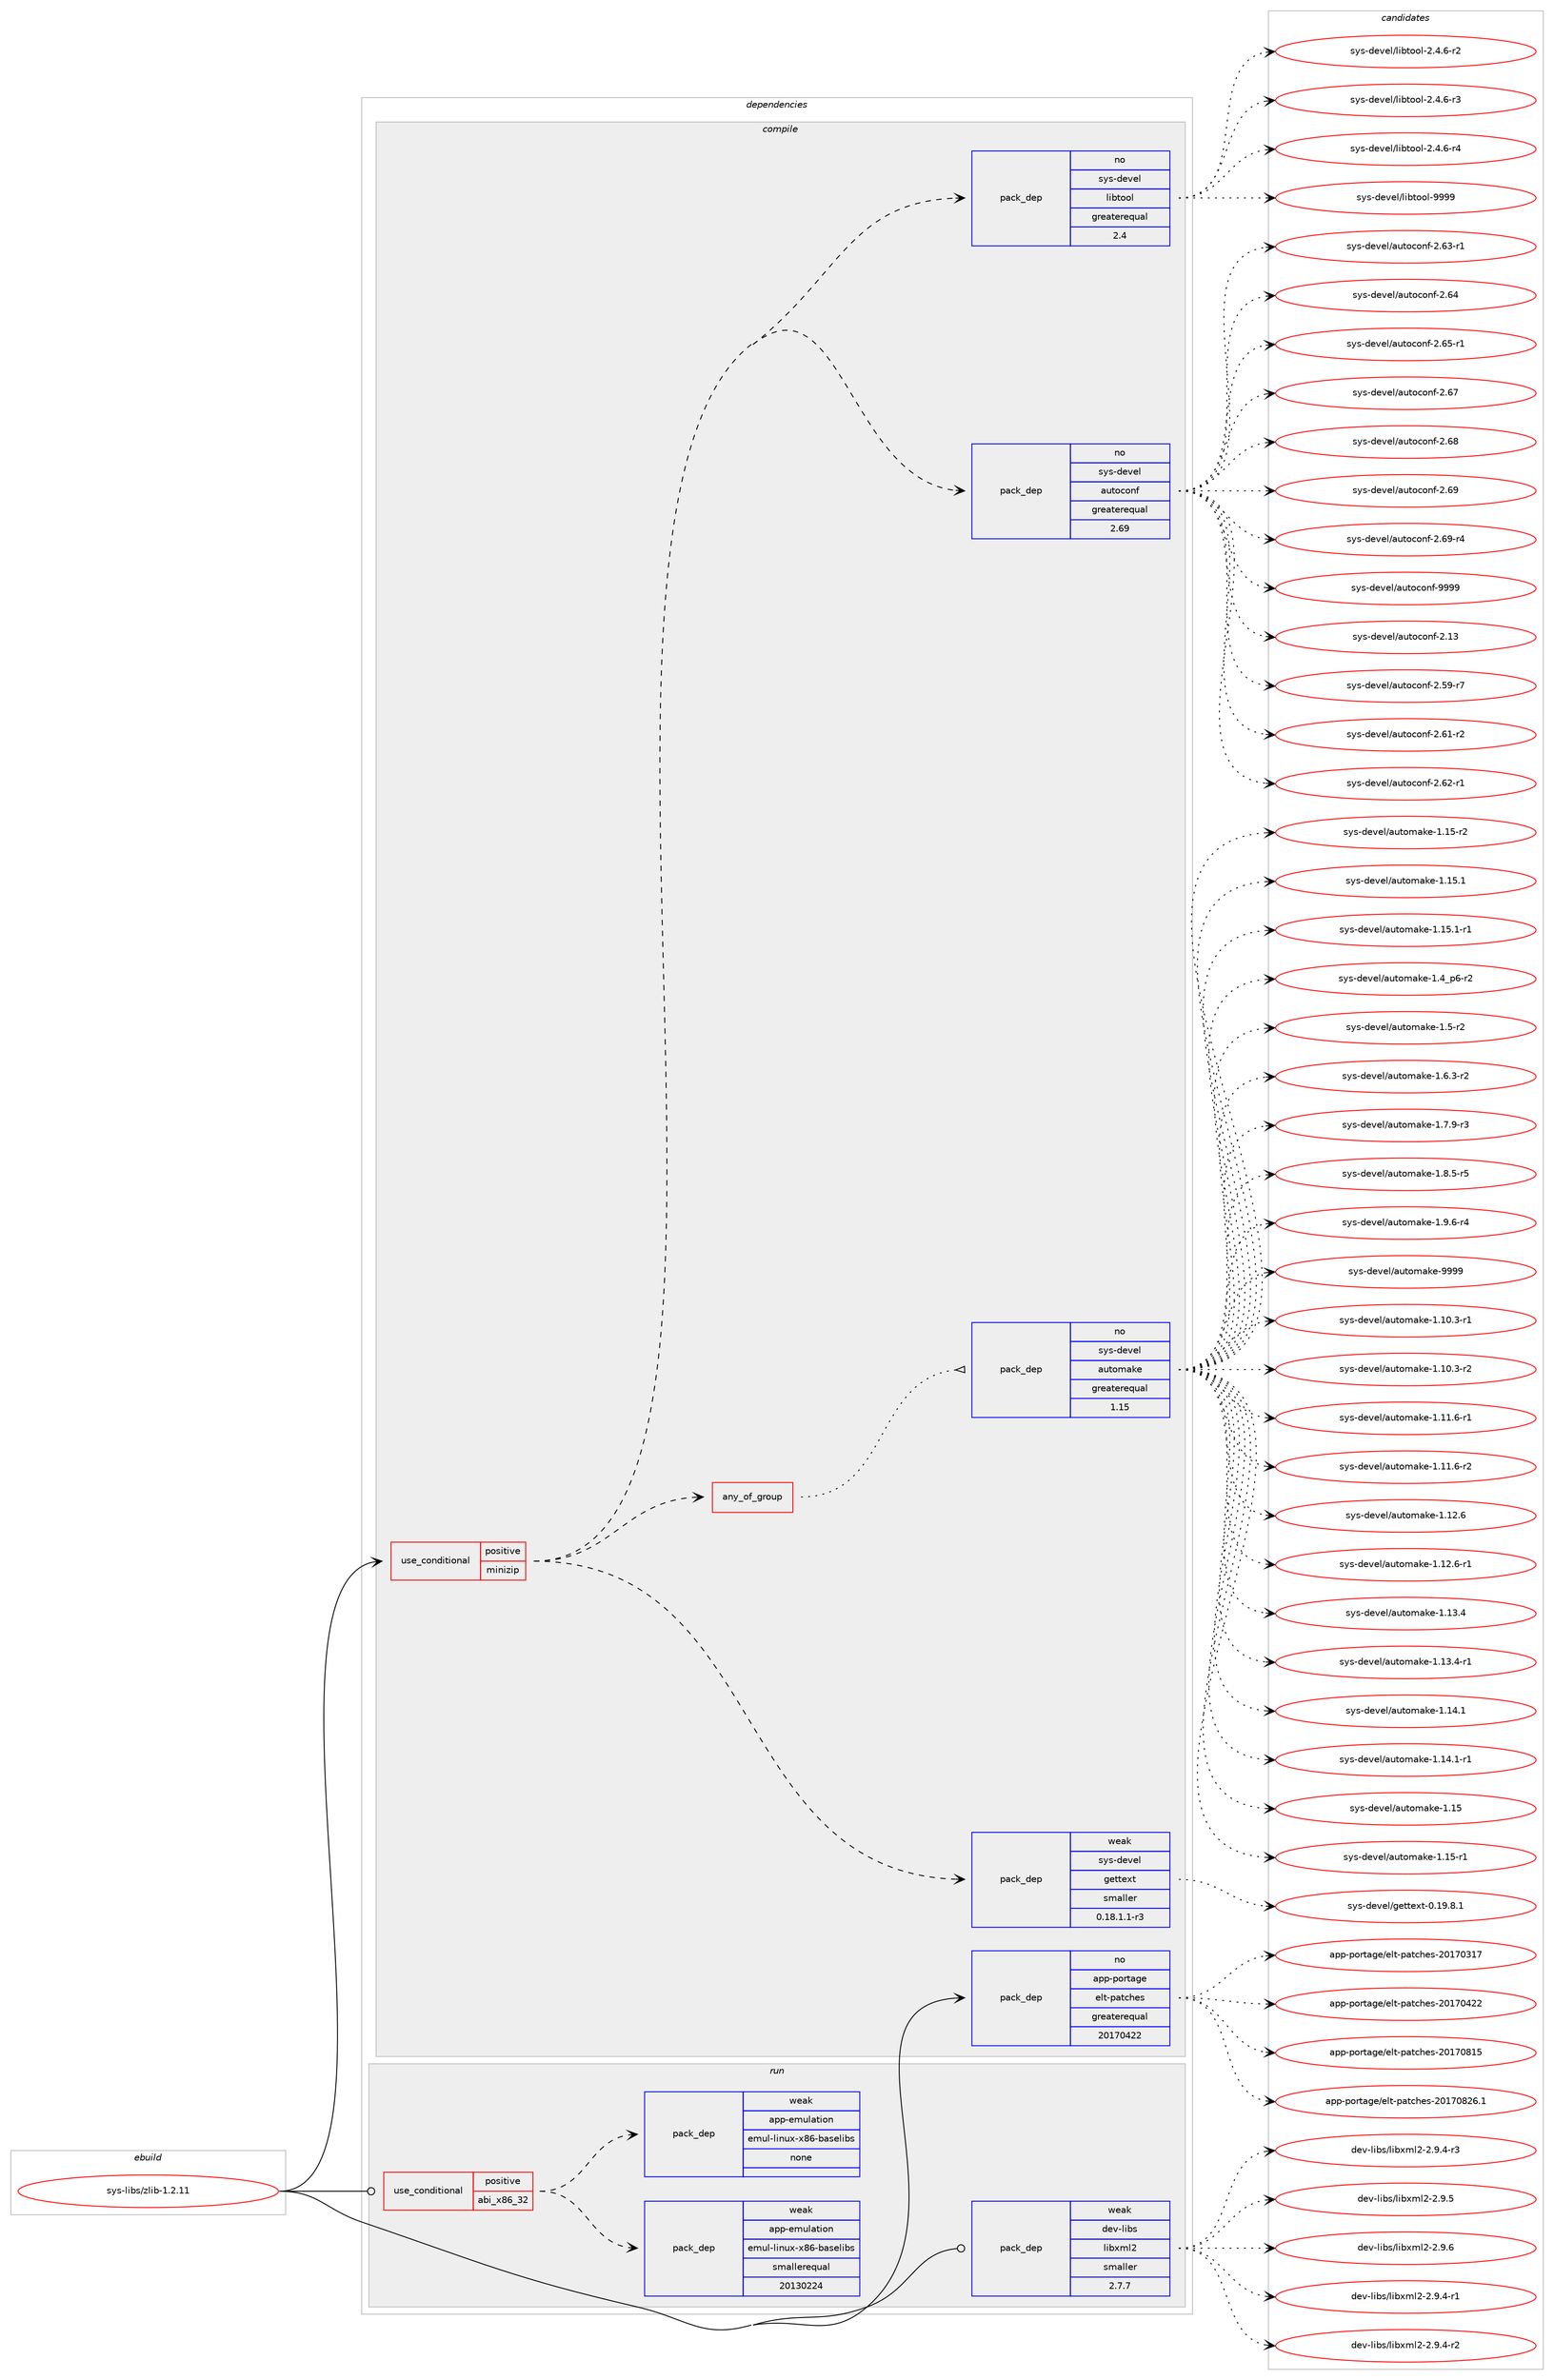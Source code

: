 digraph prolog {

# *************
# Graph options
# *************

newrank=true;
concentrate=true;
compound=true;
graph [rankdir=LR,fontname=Helvetica,fontsize=10,ranksep=1.5];#, ranksep=2.5, nodesep=0.2];
edge  [arrowhead=vee];
node  [fontname=Helvetica,fontsize=10];

# **********
# The ebuild
# **********

subgraph cluster_leftcol {
color=gray;
rank=same;
label=<<i>ebuild</i>>;
id [label="sys-libs/zlib-1.2.11", color=red, width=4, href="../sys-libs/zlib-1.2.11.svg"];
}

# ****************
# The dependencies
# ****************

subgraph cluster_midcol {
color=gray;
label=<<i>dependencies</i>>;
subgraph cluster_compile {
fillcolor="#eeeeee";
style=filled;
label=<<i>compile</i>>;
subgraph cond118535 {
dependency495827 [label=<<TABLE BORDER="0" CELLBORDER="1" CELLSPACING="0" CELLPADDING="4"><TR><TD ROWSPAN="3" CELLPADDING="10">use_conditional</TD></TR><TR><TD>positive</TD></TR><TR><TD>minizip</TD></TR></TABLE>>, shape=none, color=red];
subgraph pack368504 {
dependency495828 [label=<<TABLE BORDER="0" CELLBORDER="1" CELLSPACING="0" CELLPADDING="4" WIDTH="220"><TR><TD ROWSPAN="6" CELLPADDING="30">pack_dep</TD></TR><TR><TD WIDTH="110">weak</TD></TR><TR><TD>sys-devel</TD></TR><TR><TD>gettext</TD></TR><TR><TD>smaller</TD></TR><TR><TD>0.18.1.1-r3</TD></TR></TABLE>>, shape=none, color=blue];
}
dependency495827:e -> dependency495828:w [weight=20,style="dashed",arrowhead="vee"];
subgraph any8463 {
dependency495829 [label=<<TABLE BORDER="0" CELLBORDER="1" CELLSPACING="0" CELLPADDING="4"><TR><TD CELLPADDING="10">any_of_group</TD></TR></TABLE>>, shape=none, color=red];subgraph pack368505 {
dependency495830 [label=<<TABLE BORDER="0" CELLBORDER="1" CELLSPACING="0" CELLPADDING="4" WIDTH="220"><TR><TD ROWSPAN="6" CELLPADDING="30">pack_dep</TD></TR><TR><TD WIDTH="110">no</TD></TR><TR><TD>sys-devel</TD></TR><TR><TD>automake</TD></TR><TR><TD>greaterequal</TD></TR><TR><TD>1.15</TD></TR></TABLE>>, shape=none, color=blue];
}
dependency495829:e -> dependency495830:w [weight=20,style="dotted",arrowhead="oinv"];
}
dependency495827:e -> dependency495829:w [weight=20,style="dashed",arrowhead="vee"];
subgraph pack368506 {
dependency495831 [label=<<TABLE BORDER="0" CELLBORDER="1" CELLSPACING="0" CELLPADDING="4" WIDTH="220"><TR><TD ROWSPAN="6" CELLPADDING="30">pack_dep</TD></TR><TR><TD WIDTH="110">no</TD></TR><TR><TD>sys-devel</TD></TR><TR><TD>autoconf</TD></TR><TR><TD>greaterequal</TD></TR><TR><TD>2.69</TD></TR></TABLE>>, shape=none, color=blue];
}
dependency495827:e -> dependency495831:w [weight=20,style="dashed",arrowhead="vee"];
subgraph pack368507 {
dependency495832 [label=<<TABLE BORDER="0" CELLBORDER="1" CELLSPACING="0" CELLPADDING="4" WIDTH="220"><TR><TD ROWSPAN="6" CELLPADDING="30">pack_dep</TD></TR><TR><TD WIDTH="110">no</TD></TR><TR><TD>sys-devel</TD></TR><TR><TD>libtool</TD></TR><TR><TD>greaterequal</TD></TR><TR><TD>2.4</TD></TR></TABLE>>, shape=none, color=blue];
}
dependency495827:e -> dependency495832:w [weight=20,style="dashed",arrowhead="vee"];
}
id:e -> dependency495827:w [weight=20,style="solid",arrowhead="vee"];
subgraph pack368508 {
dependency495833 [label=<<TABLE BORDER="0" CELLBORDER="1" CELLSPACING="0" CELLPADDING="4" WIDTH="220"><TR><TD ROWSPAN="6" CELLPADDING="30">pack_dep</TD></TR><TR><TD WIDTH="110">no</TD></TR><TR><TD>app-portage</TD></TR><TR><TD>elt-patches</TD></TR><TR><TD>greaterequal</TD></TR><TR><TD>20170422</TD></TR></TABLE>>, shape=none, color=blue];
}
id:e -> dependency495833:w [weight=20,style="solid",arrowhead="vee"];
}
subgraph cluster_compileandrun {
fillcolor="#eeeeee";
style=filled;
label=<<i>compile and run</i>>;
}
subgraph cluster_run {
fillcolor="#eeeeee";
style=filled;
label=<<i>run</i>>;
subgraph cond118536 {
dependency495834 [label=<<TABLE BORDER="0" CELLBORDER="1" CELLSPACING="0" CELLPADDING="4"><TR><TD ROWSPAN="3" CELLPADDING="10">use_conditional</TD></TR><TR><TD>positive</TD></TR><TR><TD>abi_x86_32</TD></TR></TABLE>>, shape=none, color=red];
subgraph pack368509 {
dependency495835 [label=<<TABLE BORDER="0" CELLBORDER="1" CELLSPACING="0" CELLPADDING="4" WIDTH="220"><TR><TD ROWSPAN="6" CELLPADDING="30">pack_dep</TD></TR><TR><TD WIDTH="110">weak</TD></TR><TR><TD>app-emulation</TD></TR><TR><TD>emul-linux-x86-baselibs</TD></TR><TR><TD>smallerequal</TD></TR><TR><TD>20130224</TD></TR></TABLE>>, shape=none, color=blue];
}
dependency495834:e -> dependency495835:w [weight=20,style="dashed",arrowhead="vee"];
subgraph pack368510 {
dependency495836 [label=<<TABLE BORDER="0" CELLBORDER="1" CELLSPACING="0" CELLPADDING="4" WIDTH="220"><TR><TD ROWSPAN="6" CELLPADDING="30">pack_dep</TD></TR><TR><TD WIDTH="110">weak</TD></TR><TR><TD>app-emulation</TD></TR><TR><TD>emul-linux-x86-baselibs</TD></TR><TR><TD>none</TD></TR><TR><TD></TD></TR></TABLE>>, shape=none, color=blue];
}
dependency495834:e -> dependency495836:w [weight=20,style="dashed",arrowhead="vee"];
}
id:e -> dependency495834:w [weight=20,style="solid",arrowhead="odot"];
subgraph pack368511 {
dependency495837 [label=<<TABLE BORDER="0" CELLBORDER="1" CELLSPACING="0" CELLPADDING="4" WIDTH="220"><TR><TD ROWSPAN="6" CELLPADDING="30">pack_dep</TD></TR><TR><TD WIDTH="110">weak</TD></TR><TR><TD>dev-libs</TD></TR><TR><TD>libxml2</TD></TR><TR><TD>smaller</TD></TR><TR><TD>2.7.7</TD></TR></TABLE>>, shape=none, color=blue];
}
id:e -> dependency495837:w [weight=20,style="solid",arrowhead="odot"];
}
}

# **************
# The candidates
# **************

subgraph cluster_choices {
rank=same;
color=gray;
label=<<i>candidates</i>>;

subgraph choice368504 {
color=black;
nodesep=1;
choice1151211154510010111810110847103101116116101120116454846495746564649 [label="sys-devel/gettext-0.19.8.1", color=red, width=4,href="../sys-devel/gettext-0.19.8.1.svg"];
dependency495828:e -> choice1151211154510010111810110847103101116116101120116454846495746564649:w [style=dotted,weight="100"];
}
subgraph choice368505 {
color=black;
nodesep=1;
choice11512111545100101118101108479711711611110997107101454946494846514511449 [label="sys-devel/automake-1.10.3-r1", color=red, width=4,href="../sys-devel/automake-1.10.3-r1.svg"];
choice11512111545100101118101108479711711611110997107101454946494846514511450 [label="sys-devel/automake-1.10.3-r2", color=red, width=4,href="../sys-devel/automake-1.10.3-r2.svg"];
choice11512111545100101118101108479711711611110997107101454946494946544511449 [label="sys-devel/automake-1.11.6-r1", color=red, width=4,href="../sys-devel/automake-1.11.6-r1.svg"];
choice11512111545100101118101108479711711611110997107101454946494946544511450 [label="sys-devel/automake-1.11.6-r2", color=red, width=4,href="../sys-devel/automake-1.11.6-r2.svg"];
choice1151211154510010111810110847971171161111099710710145494649504654 [label="sys-devel/automake-1.12.6", color=red, width=4,href="../sys-devel/automake-1.12.6.svg"];
choice11512111545100101118101108479711711611110997107101454946495046544511449 [label="sys-devel/automake-1.12.6-r1", color=red, width=4,href="../sys-devel/automake-1.12.6-r1.svg"];
choice1151211154510010111810110847971171161111099710710145494649514652 [label="sys-devel/automake-1.13.4", color=red, width=4,href="../sys-devel/automake-1.13.4.svg"];
choice11512111545100101118101108479711711611110997107101454946495146524511449 [label="sys-devel/automake-1.13.4-r1", color=red, width=4,href="../sys-devel/automake-1.13.4-r1.svg"];
choice1151211154510010111810110847971171161111099710710145494649524649 [label="sys-devel/automake-1.14.1", color=red, width=4,href="../sys-devel/automake-1.14.1.svg"];
choice11512111545100101118101108479711711611110997107101454946495246494511449 [label="sys-devel/automake-1.14.1-r1", color=red, width=4,href="../sys-devel/automake-1.14.1-r1.svg"];
choice115121115451001011181011084797117116111109971071014549464953 [label="sys-devel/automake-1.15", color=red, width=4,href="../sys-devel/automake-1.15.svg"];
choice1151211154510010111810110847971171161111099710710145494649534511449 [label="sys-devel/automake-1.15-r1", color=red, width=4,href="../sys-devel/automake-1.15-r1.svg"];
choice1151211154510010111810110847971171161111099710710145494649534511450 [label="sys-devel/automake-1.15-r2", color=red, width=4,href="../sys-devel/automake-1.15-r2.svg"];
choice1151211154510010111810110847971171161111099710710145494649534649 [label="sys-devel/automake-1.15.1", color=red, width=4,href="../sys-devel/automake-1.15.1.svg"];
choice11512111545100101118101108479711711611110997107101454946495346494511449 [label="sys-devel/automake-1.15.1-r1", color=red, width=4,href="../sys-devel/automake-1.15.1-r1.svg"];
choice115121115451001011181011084797117116111109971071014549465295112544511450 [label="sys-devel/automake-1.4_p6-r2", color=red, width=4,href="../sys-devel/automake-1.4_p6-r2.svg"];
choice11512111545100101118101108479711711611110997107101454946534511450 [label="sys-devel/automake-1.5-r2", color=red, width=4,href="../sys-devel/automake-1.5-r2.svg"];
choice115121115451001011181011084797117116111109971071014549465446514511450 [label="sys-devel/automake-1.6.3-r2", color=red, width=4,href="../sys-devel/automake-1.6.3-r2.svg"];
choice115121115451001011181011084797117116111109971071014549465546574511451 [label="sys-devel/automake-1.7.9-r3", color=red, width=4,href="../sys-devel/automake-1.7.9-r3.svg"];
choice115121115451001011181011084797117116111109971071014549465646534511453 [label="sys-devel/automake-1.8.5-r5", color=red, width=4,href="../sys-devel/automake-1.8.5-r5.svg"];
choice115121115451001011181011084797117116111109971071014549465746544511452 [label="sys-devel/automake-1.9.6-r4", color=red, width=4,href="../sys-devel/automake-1.9.6-r4.svg"];
choice115121115451001011181011084797117116111109971071014557575757 [label="sys-devel/automake-9999", color=red, width=4,href="../sys-devel/automake-9999.svg"];
dependency495830:e -> choice11512111545100101118101108479711711611110997107101454946494846514511449:w [style=dotted,weight="100"];
dependency495830:e -> choice11512111545100101118101108479711711611110997107101454946494846514511450:w [style=dotted,weight="100"];
dependency495830:e -> choice11512111545100101118101108479711711611110997107101454946494946544511449:w [style=dotted,weight="100"];
dependency495830:e -> choice11512111545100101118101108479711711611110997107101454946494946544511450:w [style=dotted,weight="100"];
dependency495830:e -> choice1151211154510010111810110847971171161111099710710145494649504654:w [style=dotted,weight="100"];
dependency495830:e -> choice11512111545100101118101108479711711611110997107101454946495046544511449:w [style=dotted,weight="100"];
dependency495830:e -> choice1151211154510010111810110847971171161111099710710145494649514652:w [style=dotted,weight="100"];
dependency495830:e -> choice11512111545100101118101108479711711611110997107101454946495146524511449:w [style=dotted,weight="100"];
dependency495830:e -> choice1151211154510010111810110847971171161111099710710145494649524649:w [style=dotted,weight="100"];
dependency495830:e -> choice11512111545100101118101108479711711611110997107101454946495246494511449:w [style=dotted,weight="100"];
dependency495830:e -> choice115121115451001011181011084797117116111109971071014549464953:w [style=dotted,weight="100"];
dependency495830:e -> choice1151211154510010111810110847971171161111099710710145494649534511449:w [style=dotted,weight="100"];
dependency495830:e -> choice1151211154510010111810110847971171161111099710710145494649534511450:w [style=dotted,weight="100"];
dependency495830:e -> choice1151211154510010111810110847971171161111099710710145494649534649:w [style=dotted,weight="100"];
dependency495830:e -> choice11512111545100101118101108479711711611110997107101454946495346494511449:w [style=dotted,weight="100"];
dependency495830:e -> choice115121115451001011181011084797117116111109971071014549465295112544511450:w [style=dotted,weight="100"];
dependency495830:e -> choice11512111545100101118101108479711711611110997107101454946534511450:w [style=dotted,weight="100"];
dependency495830:e -> choice115121115451001011181011084797117116111109971071014549465446514511450:w [style=dotted,weight="100"];
dependency495830:e -> choice115121115451001011181011084797117116111109971071014549465546574511451:w [style=dotted,weight="100"];
dependency495830:e -> choice115121115451001011181011084797117116111109971071014549465646534511453:w [style=dotted,weight="100"];
dependency495830:e -> choice115121115451001011181011084797117116111109971071014549465746544511452:w [style=dotted,weight="100"];
dependency495830:e -> choice115121115451001011181011084797117116111109971071014557575757:w [style=dotted,weight="100"];
}
subgraph choice368506 {
color=black;
nodesep=1;
choice115121115451001011181011084797117116111991111101024550464951 [label="sys-devel/autoconf-2.13", color=red, width=4,href="../sys-devel/autoconf-2.13.svg"];
choice1151211154510010111810110847971171161119911111010245504653574511455 [label="sys-devel/autoconf-2.59-r7", color=red, width=4,href="../sys-devel/autoconf-2.59-r7.svg"];
choice1151211154510010111810110847971171161119911111010245504654494511450 [label="sys-devel/autoconf-2.61-r2", color=red, width=4,href="../sys-devel/autoconf-2.61-r2.svg"];
choice1151211154510010111810110847971171161119911111010245504654504511449 [label="sys-devel/autoconf-2.62-r1", color=red, width=4,href="../sys-devel/autoconf-2.62-r1.svg"];
choice1151211154510010111810110847971171161119911111010245504654514511449 [label="sys-devel/autoconf-2.63-r1", color=red, width=4,href="../sys-devel/autoconf-2.63-r1.svg"];
choice115121115451001011181011084797117116111991111101024550465452 [label="sys-devel/autoconf-2.64", color=red, width=4,href="../sys-devel/autoconf-2.64.svg"];
choice1151211154510010111810110847971171161119911111010245504654534511449 [label="sys-devel/autoconf-2.65-r1", color=red, width=4,href="../sys-devel/autoconf-2.65-r1.svg"];
choice115121115451001011181011084797117116111991111101024550465455 [label="sys-devel/autoconf-2.67", color=red, width=4,href="../sys-devel/autoconf-2.67.svg"];
choice115121115451001011181011084797117116111991111101024550465456 [label="sys-devel/autoconf-2.68", color=red, width=4,href="../sys-devel/autoconf-2.68.svg"];
choice115121115451001011181011084797117116111991111101024550465457 [label="sys-devel/autoconf-2.69", color=red, width=4,href="../sys-devel/autoconf-2.69.svg"];
choice1151211154510010111810110847971171161119911111010245504654574511452 [label="sys-devel/autoconf-2.69-r4", color=red, width=4,href="../sys-devel/autoconf-2.69-r4.svg"];
choice115121115451001011181011084797117116111991111101024557575757 [label="sys-devel/autoconf-9999", color=red, width=4,href="../sys-devel/autoconf-9999.svg"];
dependency495831:e -> choice115121115451001011181011084797117116111991111101024550464951:w [style=dotted,weight="100"];
dependency495831:e -> choice1151211154510010111810110847971171161119911111010245504653574511455:w [style=dotted,weight="100"];
dependency495831:e -> choice1151211154510010111810110847971171161119911111010245504654494511450:w [style=dotted,weight="100"];
dependency495831:e -> choice1151211154510010111810110847971171161119911111010245504654504511449:w [style=dotted,weight="100"];
dependency495831:e -> choice1151211154510010111810110847971171161119911111010245504654514511449:w [style=dotted,weight="100"];
dependency495831:e -> choice115121115451001011181011084797117116111991111101024550465452:w [style=dotted,weight="100"];
dependency495831:e -> choice1151211154510010111810110847971171161119911111010245504654534511449:w [style=dotted,weight="100"];
dependency495831:e -> choice115121115451001011181011084797117116111991111101024550465455:w [style=dotted,weight="100"];
dependency495831:e -> choice115121115451001011181011084797117116111991111101024550465456:w [style=dotted,weight="100"];
dependency495831:e -> choice115121115451001011181011084797117116111991111101024550465457:w [style=dotted,weight="100"];
dependency495831:e -> choice1151211154510010111810110847971171161119911111010245504654574511452:w [style=dotted,weight="100"];
dependency495831:e -> choice115121115451001011181011084797117116111991111101024557575757:w [style=dotted,weight="100"];
}
subgraph choice368507 {
color=black;
nodesep=1;
choice1151211154510010111810110847108105981161111111084550465246544511450 [label="sys-devel/libtool-2.4.6-r2", color=red, width=4,href="../sys-devel/libtool-2.4.6-r2.svg"];
choice1151211154510010111810110847108105981161111111084550465246544511451 [label="sys-devel/libtool-2.4.6-r3", color=red, width=4,href="../sys-devel/libtool-2.4.6-r3.svg"];
choice1151211154510010111810110847108105981161111111084550465246544511452 [label="sys-devel/libtool-2.4.6-r4", color=red, width=4,href="../sys-devel/libtool-2.4.6-r4.svg"];
choice1151211154510010111810110847108105981161111111084557575757 [label="sys-devel/libtool-9999", color=red, width=4,href="../sys-devel/libtool-9999.svg"];
dependency495832:e -> choice1151211154510010111810110847108105981161111111084550465246544511450:w [style=dotted,weight="100"];
dependency495832:e -> choice1151211154510010111810110847108105981161111111084550465246544511451:w [style=dotted,weight="100"];
dependency495832:e -> choice1151211154510010111810110847108105981161111111084550465246544511452:w [style=dotted,weight="100"];
dependency495832:e -> choice1151211154510010111810110847108105981161111111084557575757:w [style=dotted,weight="100"];
}
subgraph choice368508 {
color=black;
nodesep=1;
choice97112112451121111141169710310147101108116451129711699104101115455048495548514955 [label="app-portage/elt-patches-20170317", color=red, width=4,href="../app-portage/elt-patches-20170317.svg"];
choice97112112451121111141169710310147101108116451129711699104101115455048495548525050 [label="app-portage/elt-patches-20170422", color=red, width=4,href="../app-portage/elt-patches-20170422.svg"];
choice97112112451121111141169710310147101108116451129711699104101115455048495548564953 [label="app-portage/elt-patches-20170815", color=red, width=4,href="../app-portage/elt-patches-20170815.svg"];
choice971121124511211111411697103101471011081164511297116991041011154550484955485650544649 [label="app-portage/elt-patches-20170826.1", color=red, width=4,href="../app-portage/elt-patches-20170826.1.svg"];
dependency495833:e -> choice97112112451121111141169710310147101108116451129711699104101115455048495548514955:w [style=dotted,weight="100"];
dependency495833:e -> choice97112112451121111141169710310147101108116451129711699104101115455048495548525050:w [style=dotted,weight="100"];
dependency495833:e -> choice97112112451121111141169710310147101108116451129711699104101115455048495548564953:w [style=dotted,weight="100"];
dependency495833:e -> choice971121124511211111411697103101471011081164511297116991041011154550484955485650544649:w [style=dotted,weight="100"];
}
subgraph choice368509 {
color=black;
nodesep=1;
}
subgraph choice368510 {
color=black;
nodesep=1;
}
subgraph choice368511 {
color=black;
nodesep=1;
choice10010111845108105981154710810598120109108504550465746524511449 [label="dev-libs/libxml2-2.9.4-r1", color=red, width=4,href="../dev-libs/libxml2-2.9.4-r1.svg"];
choice10010111845108105981154710810598120109108504550465746524511450 [label="dev-libs/libxml2-2.9.4-r2", color=red, width=4,href="../dev-libs/libxml2-2.9.4-r2.svg"];
choice10010111845108105981154710810598120109108504550465746524511451 [label="dev-libs/libxml2-2.9.4-r3", color=red, width=4,href="../dev-libs/libxml2-2.9.4-r3.svg"];
choice1001011184510810598115471081059812010910850455046574653 [label="dev-libs/libxml2-2.9.5", color=red, width=4,href="../dev-libs/libxml2-2.9.5.svg"];
choice1001011184510810598115471081059812010910850455046574654 [label="dev-libs/libxml2-2.9.6", color=red, width=4,href="../dev-libs/libxml2-2.9.6.svg"];
dependency495837:e -> choice10010111845108105981154710810598120109108504550465746524511449:w [style=dotted,weight="100"];
dependency495837:e -> choice10010111845108105981154710810598120109108504550465746524511450:w [style=dotted,weight="100"];
dependency495837:e -> choice10010111845108105981154710810598120109108504550465746524511451:w [style=dotted,weight="100"];
dependency495837:e -> choice1001011184510810598115471081059812010910850455046574653:w [style=dotted,weight="100"];
dependency495837:e -> choice1001011184510810598115471081059812010910850455046574654:w [style=dotted,weight="100"];
}
}

}
